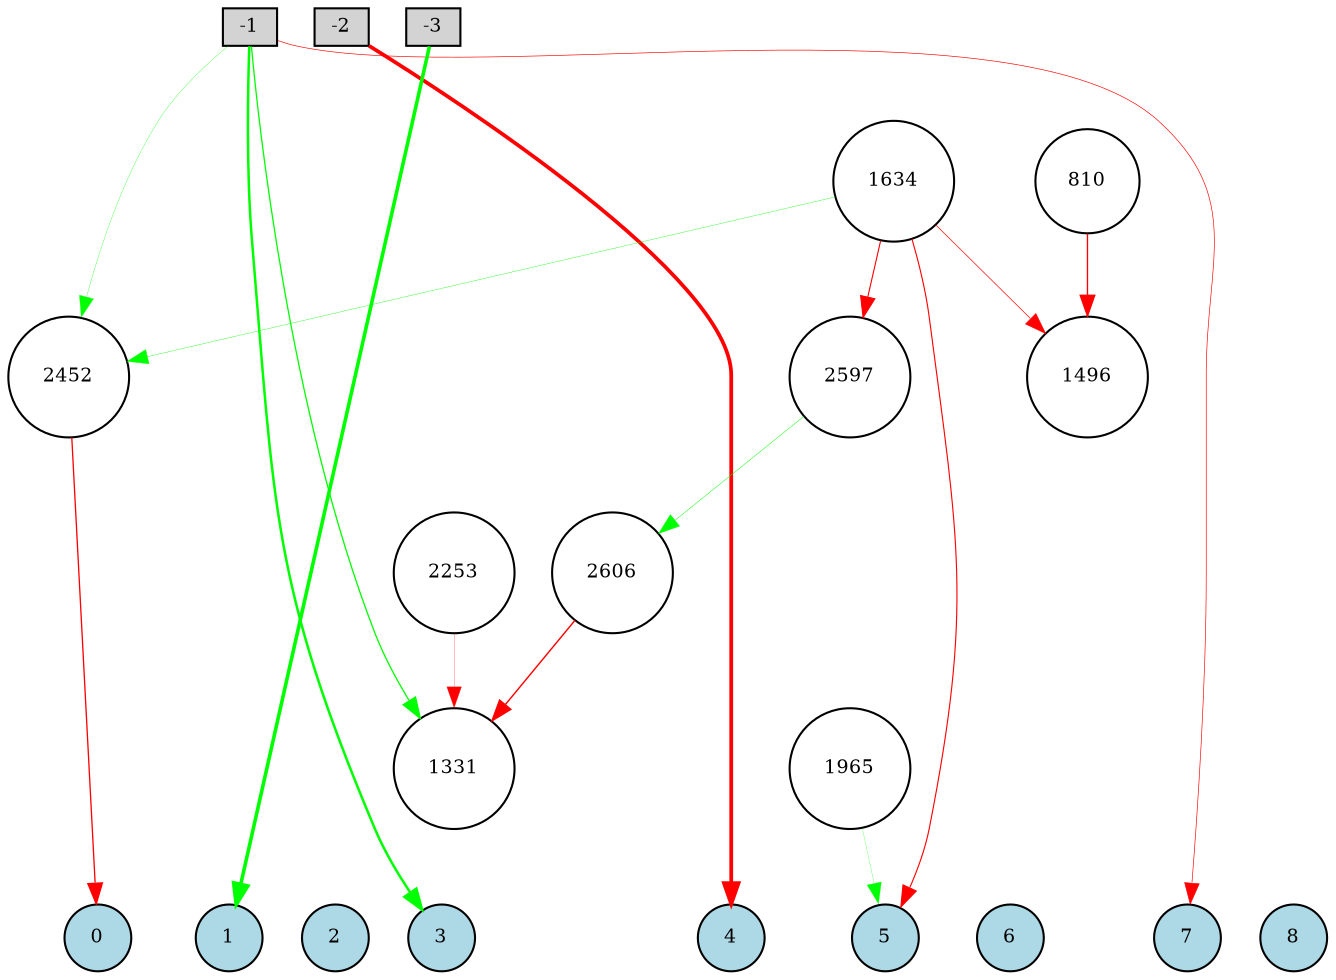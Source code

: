 digraph {
	node [fontsize=9 height=0.2 shape=circle width=0.2]
	subgraph inputs {
		node [shape=box style=filled]
		rank=source
		-1 [fillcolor=lightgray]
		-2 [fillcolor=lightgray]
		-1 -> -2 [style=invis]
		-3 [fillcolor=lightgray]
		-2 -> -3 [style=invis]
	}
	subgraph outputs {
		node [style=filled]
		rank=sink
		0 [fillcolor=lightblue fontsize=9 height=0.2 shape=circle width=0.2]
		1 [fillcolor=lightblue fontsize=9 height=0.2 shape=circle width=0.2]
		0 -> 1 [style=invis]
		2 [fillcolor=lightblue fontsize=9 height=0.2 shape=circle width=0.2]
		1 -> 2 [style=invis]
		3 [fillcolor=lightblue fontsize=9 height=0.2 shape=circle width=0.2]
		2 -> 3 [style=invis]
		4 [fillcolor=lightblue fontsize=9 height=0.2 shape=circle width=0.2]
		3 -> 4 [style=invis]
		5 [fillcolor=lightblue fontsize=9 height=0.2 shape=circle width=0.2]
		4 -> 5 [style=invis]
		6 [fillcolor=lightblue fontsize=9 height=0.2 shape=circle width=0.2]
		5 -> 6 [style=invis]
		7 [fillcolor=lightblue fontsize=9 height=0.2 shape=circle width=0.2]
		6 -> 7 [style=invis]
		8 [fillcolor=lightblue fontsize=9 height=0.2 shape=circle width=0.2]
		7 -> 8 [style=invis]
	}
	1634 [fillcolor=white style=filled]
	1965 [fillcolor=white style=filled]
	2452 [fillcolor=white style=filled]
	-1 -> 3 [color=green penwidth=1.19825892203506 style=solid]
	-1 -> 7 [color=red penwidth=0.31384337862141554 style=solid]
	-2 -> 4 [color=red penwidth=1.7987232631285908 style=solid]
	-3 -> 1 [color=green penwidth=1.7220373817362296 style=solid]
	1634 -> 1496 [color=red penwidth=0.3259927518058179 style=solid]
	-1 -> 1331 [color=green penwidth=0.618887809349685 style=solid]
	2253 -> 1331 [color=red penwidth=0.12506621764054573 style=solid]
	810 -> 1496 [color=red penwidth=0.6412236286789286 style=solid]
	-1 -> 2452 [color=green penwidth=0.14434131841903042 style=solid]
	1965 -> 5 [color=green penwidth=0.12022507696010873 style=solid]
	2452 -> 0 [color=red penwidth=0.6277676257991357 style=solid]
	1634 -> 2597 [color=red penwidth=0.5317141398166851 style=solid]
	2597 -> 2606 [color=green penwidth=0.22094507193967772 style=solid]
	2606 -> 1331 [color=red penwidth=0.6837340238087828 style=solid]
	1634 -> 2452 [color=green penwidth=0.17739212030162144 style=solid]
	1634 -> 5 [color=red penwidth=0.5396202046093768 style=solid]
}
